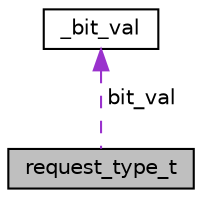 digraph "request_type_t"
{
 // LATEX_PDF_SIZE
  edge [fontname="Helvetica",fontsize="10",labelfontname="Helvetica",labelfontsize="10"];
  node [fontname="Helvetica",fontsize="10",shape=record];
  Node1 [label="request_type_t",height=0.2,width=0.4,color="black", fillcolor="grey75", style="filled", fontcolor="black",tooltip=" "];
  Node2 -> Node1 [dir="back",color="darkorchid3",fontsize="10",style="dashed",label=" bit_val" ,fontname="Helvetica"];
  Node2 [label="_bit_val",height=0.2,width=0.4,color="black", fillcolor="white", style="filled",URL="$d0/d14/struct__bit__val.html",tooltip=" "];
}
